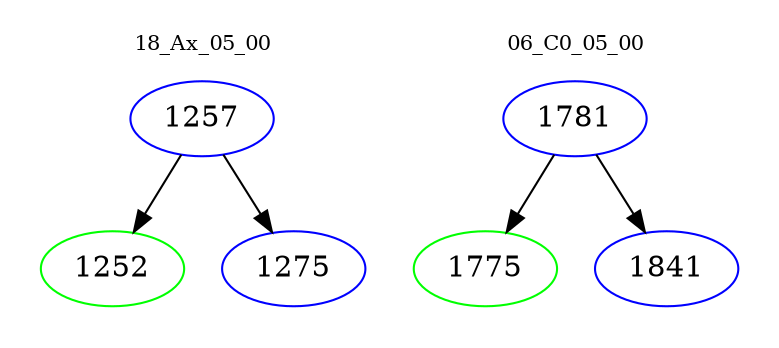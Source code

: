 digraph{
subgraph cluster_0 {
color = white
label = "18_Ax_05_00";
fontsize=10;
T0_1257 [label="1257", color="blue"]
T0_1257 -> T0_1252 [color="black"]
T0_1252 [label="1252", color="green"]
T0_1257 -> T0_1275 [color="black"]
T0_1275 [label="1275", color="blue"]
}
subgraph cluster_1 {
color = white
label = "06_C0_05_00";
fontsize=10;
T1_1781 [label="1781", color="blue"]
T1_1781 -> T1_1775 [color="black"]
T1_1775 [label="1775", color="green"]
T1_1781 -> T1_1841 [color="black"]
T1_1841 [label="1841", color="blue"]
}
}
